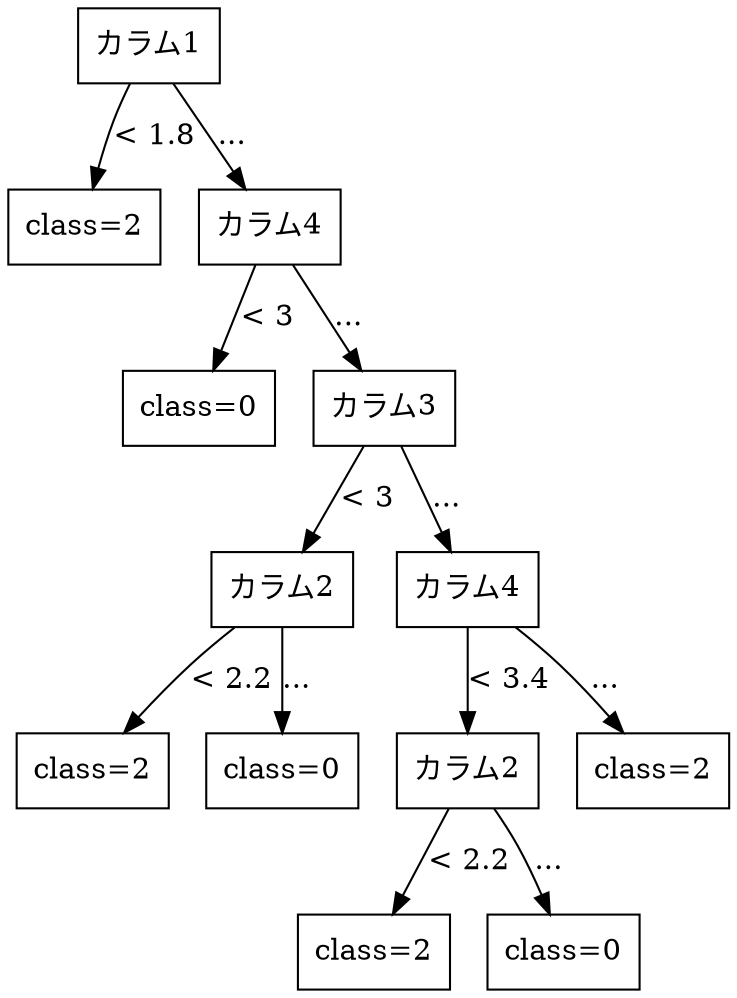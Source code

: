 digraph G {
node [shape=box];

0 [label="カラム1"];

1 [label="class=2"];
2 [label="カラム4"];

0 -> 1 [label="< 1.8"];
0 -> 2 [label="..."];

3 [label="class=0"];
4 [label="カラム3"];

2 -> 3 [label="< 3"];
2 -> 4 [label="..."];

5 [label="カラム2"];
8 [label="カラム4"];

4 -> 5 [label="< 3"];
4 -> 8 [label="..."];

6 [label="class=2"];
7 [label="class=0"];
9 [label="カラム2"];
12 [label="class=2"];

5 -> 6 [label="< 2.2"];
5 -> 7 [label="..."];
8 -> 9 [label="< 3.4"];
8 -> 12 [label="..."];

10 [label="class=2"];
11 [label="class=0"];

9 -> 10 [label="< 2.2"];
9 -> 11 [label="..."];

}